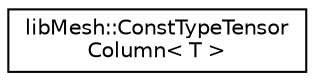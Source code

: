 digraph "Graphical Class Hierarchy"
{
  edge [fontname="Helvetica",fontsize="10",labelfontname="Helvetica",labelfontsize="10"];
  node [fontname="Helvetica",fontsize="10",shape=record];
  rankdir="LR";
  Node1 [label="libMesh::ConstTypeTensor\lColumn\< T \>",height=0.2,width=0.4,color="black", fillcolor="white", style="filled",URL="$classlibMesh_1_1ConstTypeTensorColumn.html"];
}
